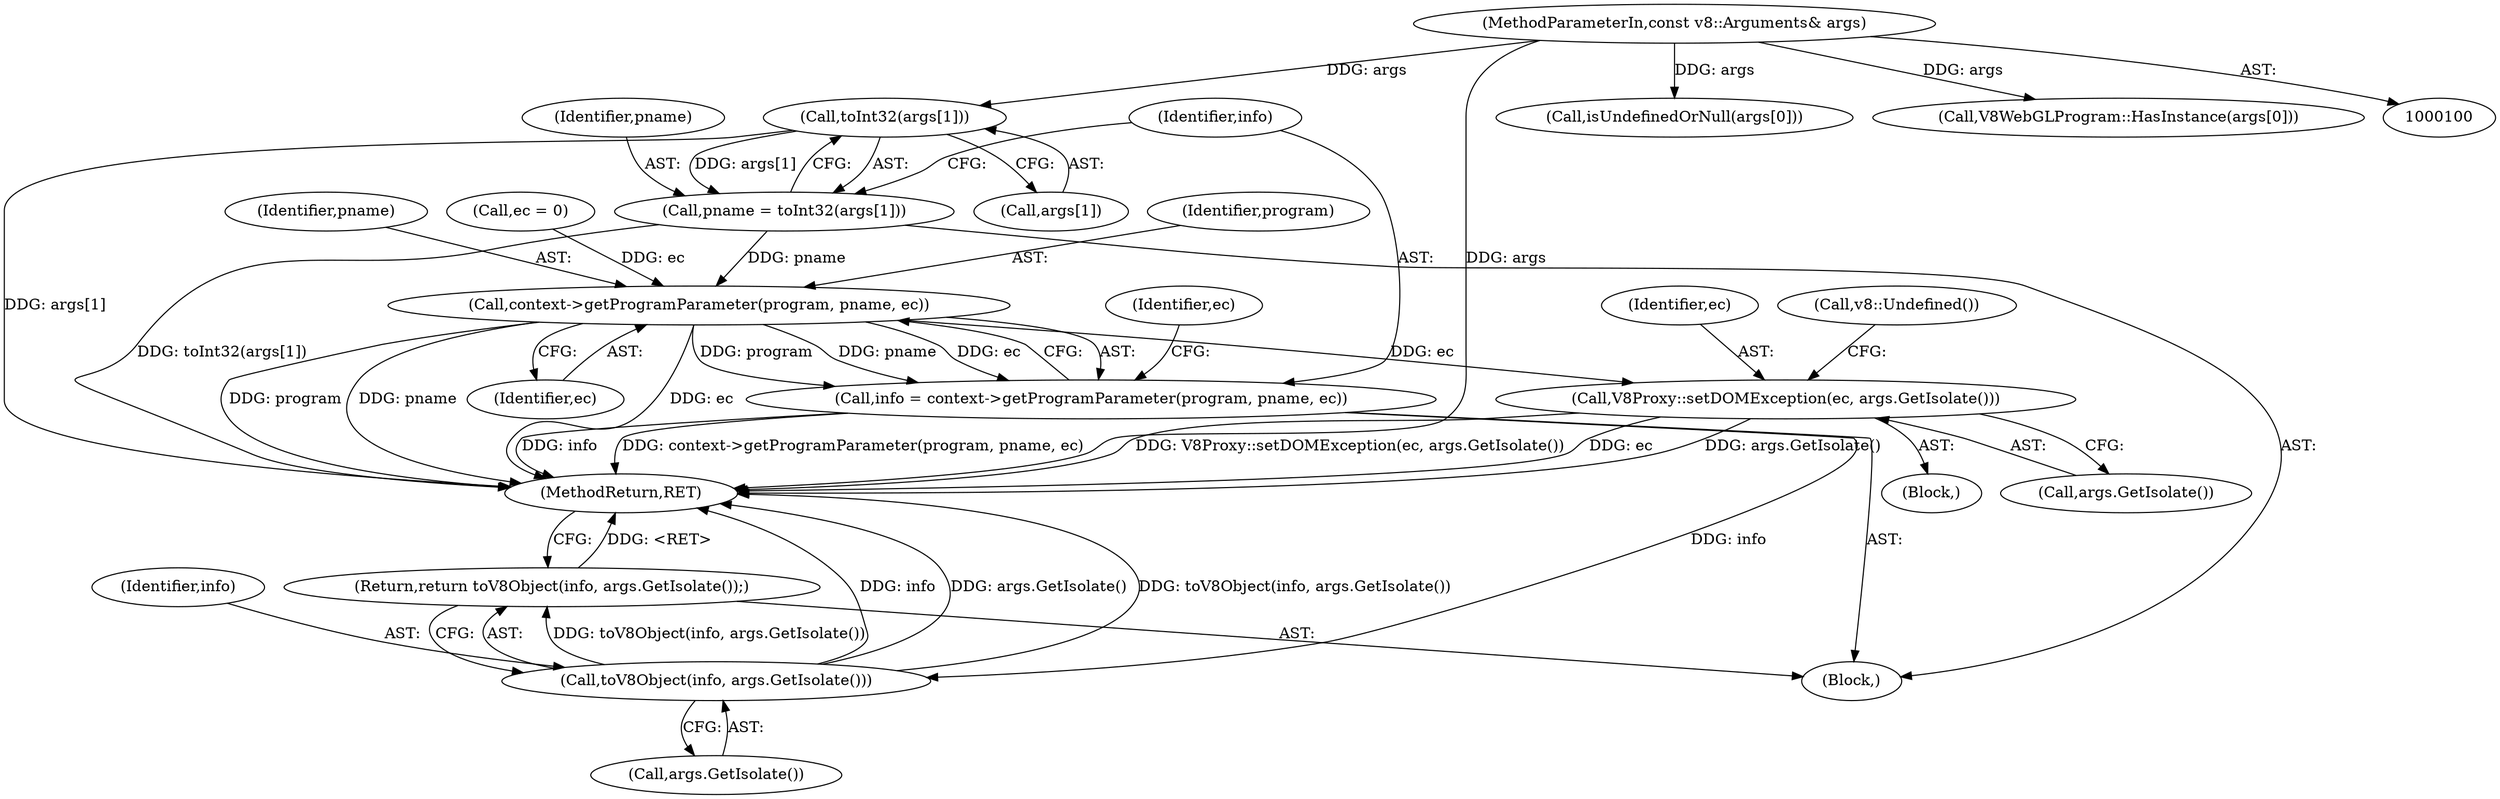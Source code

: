 digraph "0_Chrome_e9372a1bfd3588a80fcf49aa07321f0971dd6091_59@array" {
"1000145" [label="(Call,toInt32(args[1]))"];
"1000101" [label="(MethodParameterIn,const v8::Arguments& args)"];
"1000143" [label="(Call,pname = toInt32(args[1]))"];
"1000152" [label="(Call,context->getProgramParameter(program, pname, ec))"];
"1000150" [label="(Call,info = context->getProgramParameter(program, pname, ec))"];
"1000165" [label="(Call,toV8Object(info, args.GetIsolate()))"];
"1000164" [label="(Return,return toV8Object(info, args.GetIsolate());)"];
"1000159" [label="(Call,V8Proxy::setDOMException(ec, args.GetIsolate()))"];
"1000159" [label="(Call,V8Proxy::setDOMException(ec, args.GetIsolate()))"];
"1000128" [label="(Call,isUndefinedOrNull(args[0]))"];
"1000113" [label="(Call,ec = 0)"];
"1000166" [label="(Identifier,info)"];
"1000158" [label="(Block,)"];
"1000153" [label="(Identifier,program)"];
"1000163" [label="(Call,v8::Undefined())"];
"1000151" [label="(Identifier,info)"];
"1000101" [label="(MethodParameterIn,const v8::Arguments& args)"];
"1000133" [label="(Call,V8WebGLProgram::HasInstance(args[0]))"];
"1000160" [label="(Identifier,ec)"];
"1000164" [label="(Return,return toV8Object(info, args.GetIsolate());)"];
"1000154" [label="(Identifier,pname)"];
"1000102" [label="(Block,)"];
"1000161" [label="(Call,args.GetIsolate())"];
"1000155" [label="(Identifier,ec)"];
"1000152" [label="(Call,context->getProgramParameter(program, pname, ec))"];
"1000157" [label="(Identifier,ec)"];
"1000145" [label="(Call,toInt32(args[1]))"];
"1000165" [label="(Call,toV8Object(info, args.GetIsolate()))"];
"1000143" [label="(Call,pname = toInt32(args[1]))"];
"1000144" [label="(Identifier,pname)"];
"1000150" [label="(Call,info = context->getProgramParameter(program, pname, ec))"];
"1000146" [label="(Call,args[1])"];
"1000167" [label="(Call,args.GetIsolate())"];
"1000168" [label="(MethodReturn,RET)"];
"1000145" -> "1000143"  [label="AST: "];
"1000145" -> "1000146"  [label="CFG: "];
"1000146" -> "1000145"  [label="AST: "];
"1000143" -> "1000145"  [label="CFG: "];
"1000145" -> "1000168"  [label="DDG: args[1]"];
"1000145" -> "1000143"  [label="DDG: args[1]"];
"1000101" -> "1000145"  [label="DDG: args"];
"1000101" -> "1000100"  [label="AST: "];
"1000101" -> "1000168"  [label="DDG: args"];
"1000101" -> "1000128"  [label="DDG: args"];
"1000101" -> "1000133"  [label="DDG: args"];
"1000143" -> "1000102"  [label="AST: "];
"1000144" -> "1000143"  [label="AST: "];
"1000151" -> "1000143"  [label="CFG: "];
"1000143" -> "1000168"  [label="DDG: toInt32(args[1])"];
"1000143" -> "1000152"  [label="DDG: pname"];
"1000152" -> "1000150"  [label="AST: "];
"1000152" -> "1000155"  [label="CFG: "];
"1000153" -> "1000152"  [label="AST: "];
"1000154" -> "1000152"  [label="AST: "];
"1000155" -> "1000152"  [label="AST: "];
"1000150" -> "1000152"  [label="CFG: "];
"1000152" -> "1000168"  [label="DDG: pname"];
"1000152" -> "1000168"  [label="DDG: ec"];
"1000152" -> "1000168"  [label="DDG: program"];
"1000152" -> "1000150"  [label="DDG: program"];
"1000152" -> "1000150"  [label="DDG: pname"];
"1000152" -> "1000150"  [label="DDG: ec"];
"1000113" -> "1000152"  [label="DDG: ec"];
"1000152" -> "1000159"  [label="DDG: ec"];
"1000150" -> "1000102"  [label="AST: "];
"1000151" -> "1000150"  [label="AST: "];
"1000157" -> "1000150"  [label="CFG: "];
"1000150" -> "1000168"  [label="DDG: info"];
"1000150" -> "1000168"  [label="DDG: context->getProgramParameter(program, pname, ec)"];
"1000150" -> "1000165"  [label="DDG: info"];
"1000165" -> "1000164"  [label="AST: "];
"1000165" -> "1000167"  [label="CFG: "];
"1000166" -> "1000165"  [label="AST: "];
"1000167" -> "1000165"  [label="AST: "];
"1000164" -> "1000165"  [label="CFG: "];
"1000165" -> "1000168"  [label="DDG: info"];
"1000165" -> "1000168"  [label="DDG: args.GetIsolate()"];
"1000165" -> "1000168"  [label="DDG: toV8Object(info, args.GetIsolate())"];
"1000165" -> "1000164"  [label="DDG: toV8Object(info, args.GetIsolate())"];
"1000164" -> "1000102"  [label="AST: "];
"1000168" -> "1000164"  [label="CFG: "];
"1000164" -> "1000168"  [label="DDG: <RET>"];
"1000159" -> "1000158"  [label="AST: "];
"1000159" -> "1000161"  [label="CFG: "];
"1000160" -> "1000159"  [label="AST: "];
"1000161" -> "1000159"  [label="AST: "];
"1000163" -> "1000159"  [label="CFG: "];
"1000159" -> "1000168"  [label="DDG: V8Proxy::setDOMException(ec, args.GetIsolate())"];
"1000159" -> "1000168"  [label="DDG: ec"];
"1000159" -> "1000168"  [label="DDG: args.GetIsolate()"];
}
